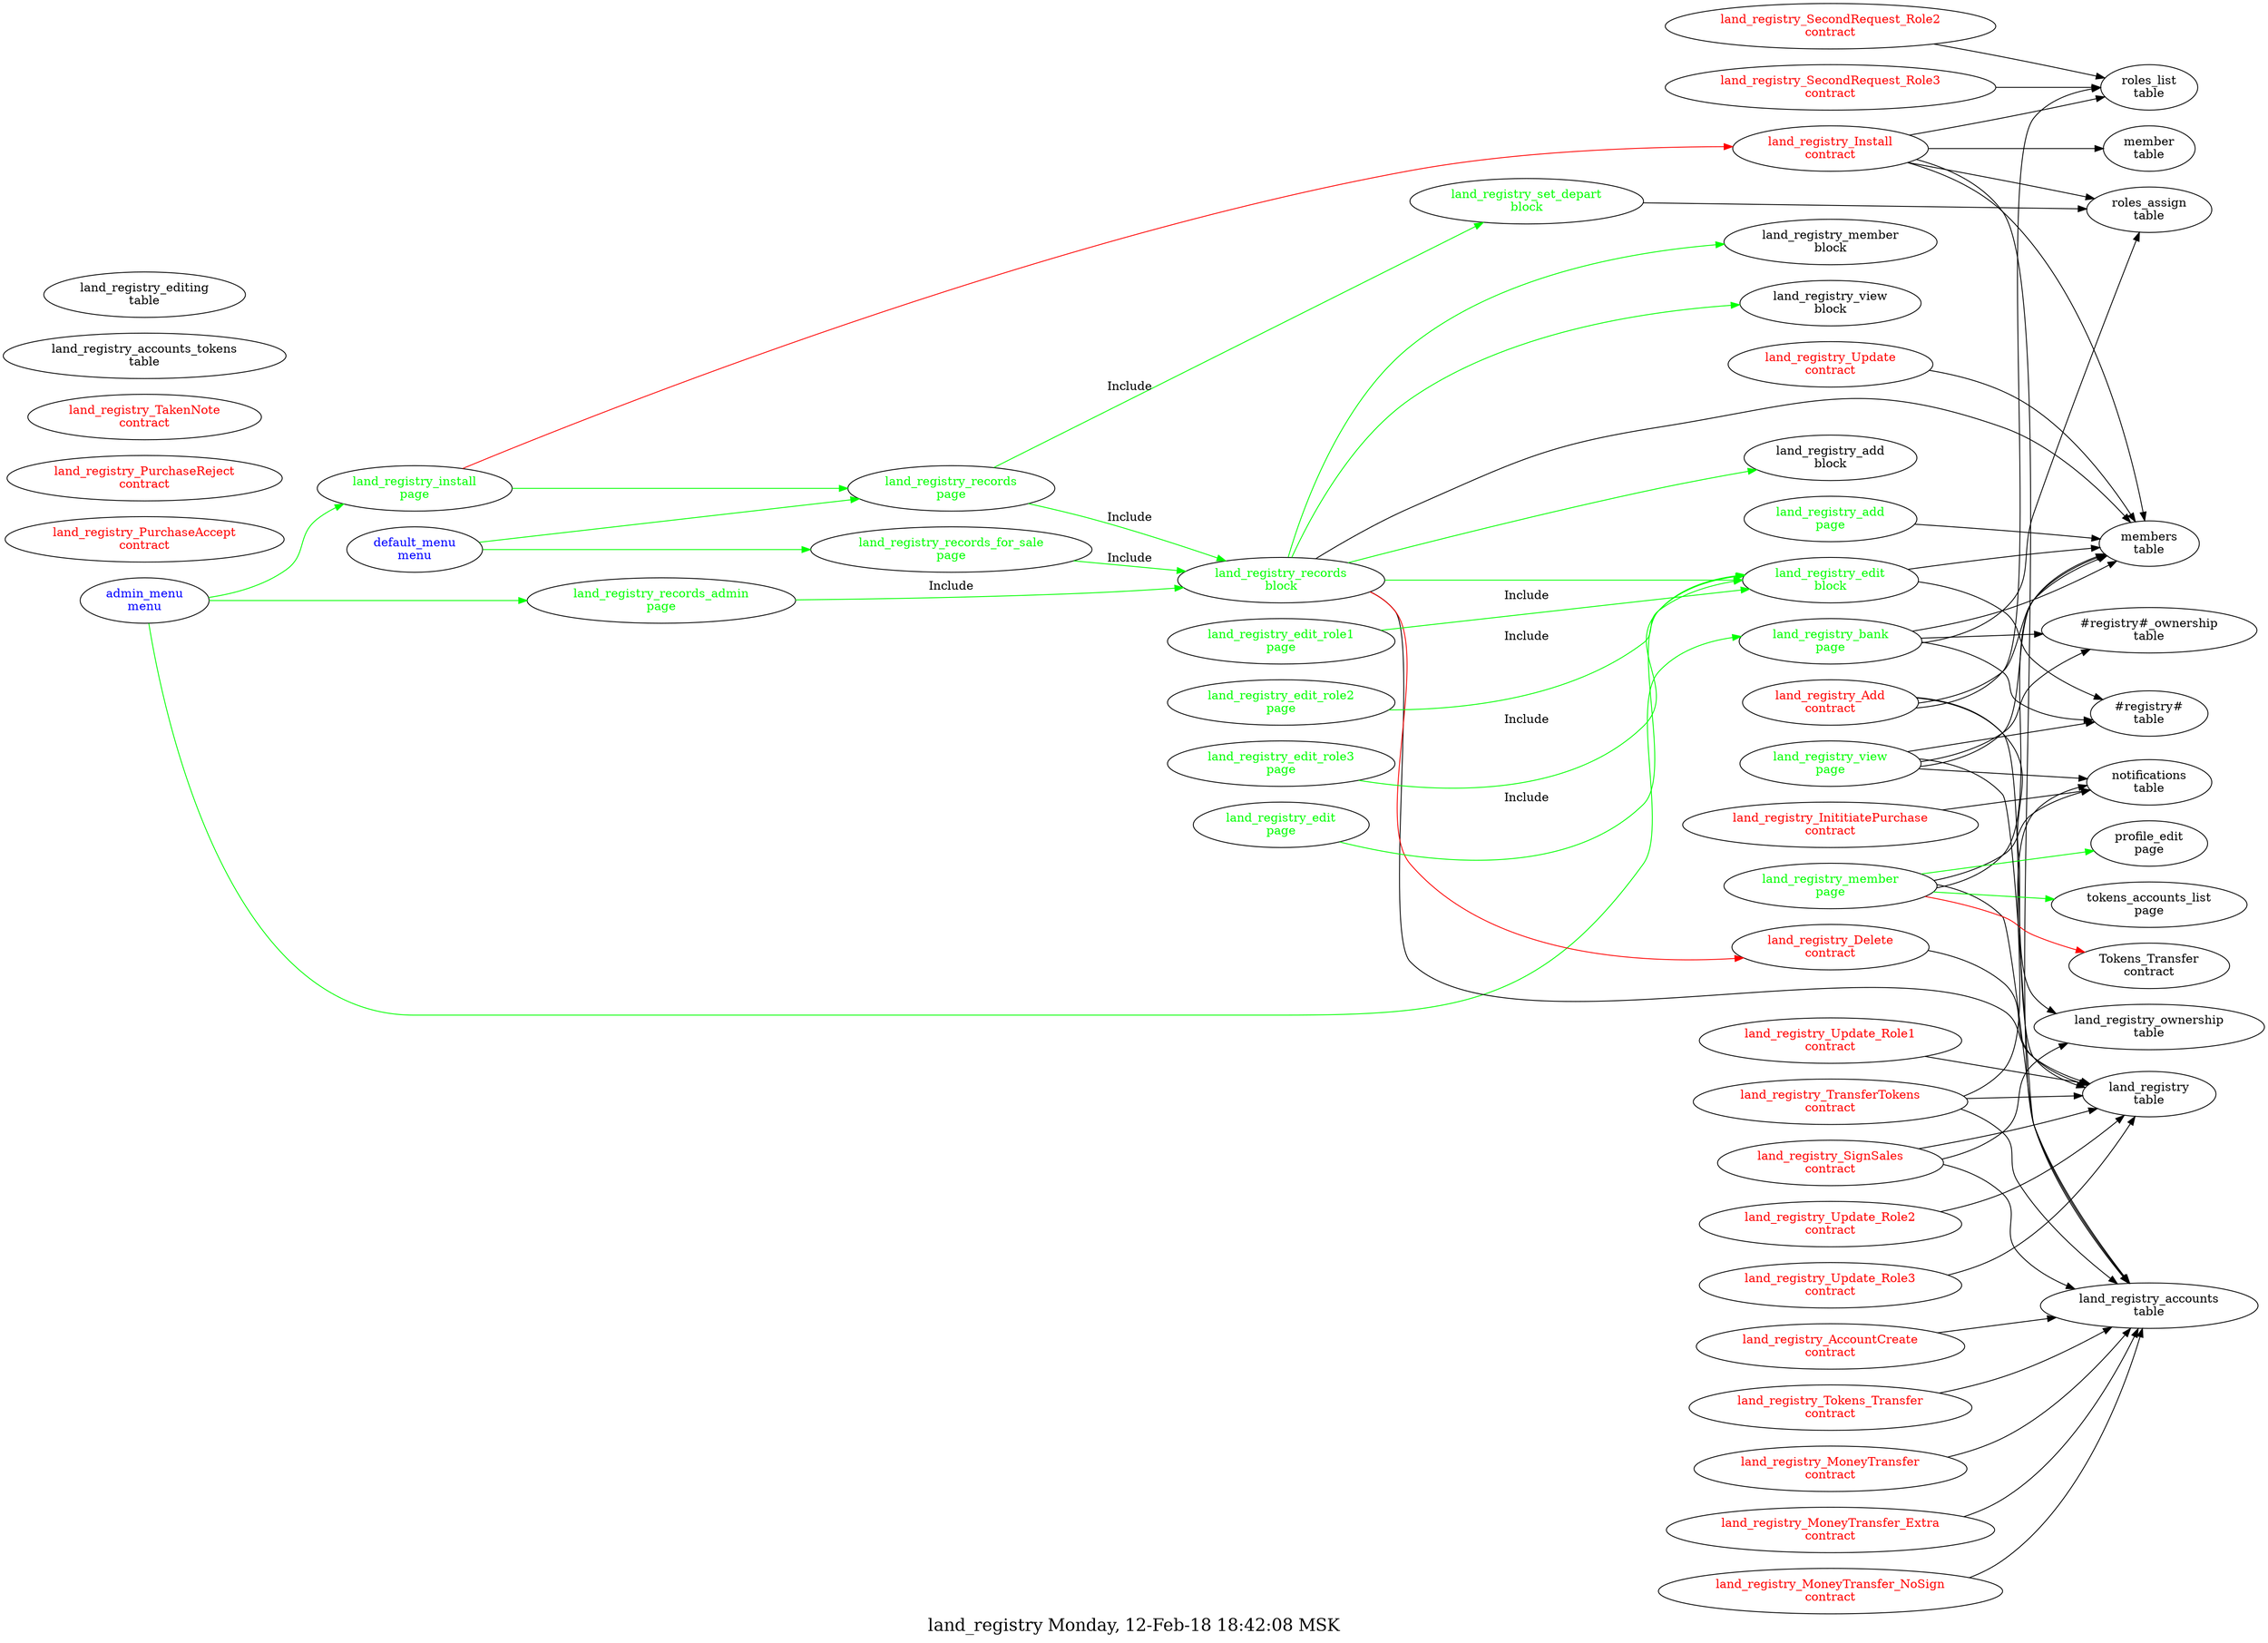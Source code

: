 digraph G {
fontsize="20.0";
label="land_registry Monday, 12-Feb-18 18:42:08 MSK";
rankdir=LR;
"land_registry_AccountCreate\ncontract" -> "land_registry_accounts\ntable"
"land_registry_AccountCreate\ncontract" [fontcolor=red, group=contracts];
"land_registry_Add\ncontract" -> "members\ntable"
"land_registry_Add\ncontract" -> "roles_list\ntable"
"land_registry_Add\ncontract" -> "land_registry\ntable"
"land_registry_Add\ncontract" -> "land_registry_ownership\ntable"
"land_registry_Add\ncontract" [fontcolor=red, group=contracts];
"land_registry_Delete\ncontract" -> "land_registry\ntable"
"land_registry_Delete\ncontract" [fontcolor=red, group=contracts];
"land_registry_InititiatePurchase\ncontract" -> "notifications\ntable"
"land_registry_InititiatePurchase\ncontract" [fontcolor=red, group=contracts];
"land_registry_Install\ncontract" -> "member\ntable"
"land_registry_Install\ncontract" -> "members\ntable"
"land_registry_Install\ncontract" -> "land_registry_accounts\ntable"
"land_registry_Install\ncontract" -> "roles_list\ntable"
"land_registry_Install\ncontract" -> "roles_assign\ntable"
"land_registry_Install\ncontract" [fontcolor=red, group=contracts];
"land_registry_MoneyTransfer\ncontract" -> "land_registry_accounts\ntable"
"land_registry_MoneyTransfer\ncontract" [fontcolor=red, group=contracts];
"land_registry_MoneyTransfer_Extra\ncontract" -> "land_registry_accounts\ntable"
"land_registry_MoneyTransfer_Extra\ncontract" [fontcolor=red, group=contracts];
"land_registry_MoneyTransfer_NoSign\ncontract" -> "land_registry_accounts\ntable"
"land_registry_MoneyTransfer_NoSign\ncontract" [fontcolor=red, group=contracts];
"land_registry_PurchaseAccept\ncontract" [fontcolor=red, group=contracts];
"land_registry_PurchaseReject\ncontract" [fontcolor=red, group=contracts];
"land_registry_SecondRequest_Role2\ncontract" -> "roles_list\ntable"
"land_registry_SecondRequest_Role2\ncontract" [fontcolor=red, group=contracts];
"land_registry_SecondRequest_Role3\ncontract" -> "roles_list\ntable"
"land_registry_SecondRequest_Role3\ncontract" [fontcolor=red, group=contracts];
"land_registry_Tokens_Transfer\ncontract" -> "land_registry_accounts\ntable"
"land_registry_Tokens_Transfer\ncontract" [fontcolor=red, group=contracts];
"land_registry_TakenNote\ncontract" [fontcolor=red, group=contracts];
"land_registry_SignSales\ncontract" -> "land_registry_ownership\ntable"
"land_registry_SignSales\ncontract" -> "land_registry\ntable"
"land_registry_SignSales\ncontract" -> "land_registry_accounts\ntable"
"land_registry_SignSales\ncontract" [fontcolor=red, group=contracts];
"land_registry_TransferTokens\ncontract" -> "notifications\ntable"
"land_registry_TransferTokens\ncontract" -> "land_registry\ntable"
"land_registry_TransferTokens\ncontract" -> "land_registry_accounts\ntable"
"land_registry_TransferTokens\ncontract" [fontcolor=red, group=contracts];
"land_registry_Update\ncontract" -> "members\ntable"
"land_registry_Update\ncontract" [fontcolor=red, group=contracts];
"land_registry_Update_Role1\ncontract" -> "land_registry\ntable"
"land_registry_Update_Role1\ncontract" [fontcolor=red, group=contracts];
"land_registry_Update_Role2\ncontract" -> "land_registry\ntable"
"land_registry_Update_Role2\ncontract" [fontcolor=red, group=contracts];
"land_registry_Update_Role3\ncontract" -> "land_registry\ntable"
"land_registry_Update_Role3\ncontract" [fontcolor=red, group=contracts];
"admin_menu\nmenu" -> "land_registry_records_admin\npage"  [ color=green ]
"admin_menu\nmenu" -> "land_registry_bank\npage"  [ color=green ]
"admin_menu\nmenu" -> "land_registry_install\npage"  [ color=green ]
"admin_menu\nmenu" [fontcolor=blue, group=menus];
"default_menu\nmenu" -> "land_registry_records\npage"  [ color=green ]
"default_menu\nmenu" -> "land_registry_records_for_sale\npage"  [ color=green ]
"default_menu\nmenu" [fontcolor=blue, group=menus];
"land_registry_edit\nblock" -> "#registry#\ntable"
"land_registry_edit\nblock" -> "members\ntable"
"land_registry_edit\nblock" [fontcolor=green, group=blocks];
"land_registry_records\nblock" -> "land_registry_Delete\ncontract"  [ color=red ]
"land_registry_records\nblock" -> "land_registry\ntable"
"land_registry_records\nblock" -> "members\ntable"
"land_registry_records\nblock" -> "land_registry_member\nblock"  [ color=green ]
"land_registry_records\nblock" -> "land_registry_view\nblock"  [ color=green ]
"land_registry_records\nblock" -> "land_registry_edit\nblock"  [ color=green ]
"land_registry_records\nblock" -> "land_registry_add\nblock"  [ color=green ]
"land_registry_records\nblock" [fontcolor=green, group=blocks];
"land_registry_set_depart\nblock" -> "roles_assign\ntable"
"land_registry_set_depart\nblock" [fontcolor=green, group=blocks];
"land_registry_add\npage" -> "members\ntable"
"land_registry_add\npage" [fontcolor=green, group=pages];
"land_registry_bank\npage" -> "#registry#_ownership\ntable"
"land_registry_bank\npage" -> "#registry#\ntable"
"land_registry_bank\npage" -> "roles_assign\ntable"
"land_registry_bank\npage" -> "members\ntable"
"land_registry_bank\npage" [fontcolor=green, group=pages];
"land_registry_edit\npage" -> "land_registry_edit\nblock"  [ color=green, label=Include ]
"land_registry_edit\npage" [fontcolor=green, group=pages];
"land_registry_edit_role1\npage" -> "land_registry_edit\nblock"  [ color=green, label=Include ]
"land_registry_edit_role1\npage" [fontcolor=green, group=pages];
"land_registry_edit_role2\npage" -> "land_registry_edit\nblock"  [ color=green, label=Include ]
"land_registry_edit_role2\npage" [fontcolor=green, group=pages];
"land_registry_edit_role3\npage" -> "land_registry_edit\nblock"  [ color=green, label=Include ]
"land_registry_edit_role3\npage" [fontcolor=green, group=pages];
"land_registry_install\npage" -> "land_registry_Install\ncontract"  [ color=red ]
"land_registry_install\npage" -> "land_registry_records\npage"  [ color=green ]
"land_registry_install\npage" [fontcolor=green, group=pages];
"land_registry_member\npage" -> "Tokens_Transfer\ncontract"  [ color=red ]
"land_registry_member\npage" -> "members\ntable"
"land_registry_member\npage" -> "notifications\ntable"
"land_registry_member\npage" -> "land_registry_accounts\ntable"
"land_registry_member\npage" -> "profile_edit\npage"  [ color=green ]
"land_registry_member\npage" -> "tokens_accounts_list\npage"  [ color=green ]
"land_registry_member\npage" [fontcolor=green, group=pages];
"land_registry_records\npage" -> "land_registry_set_depart\nblock"  [ color=green, label=Include ]
"land_registry_records\npage" -> "land_registry_records\nblock"  [ color=green, label=Include ]
"land_registry_records\npage" [fontcolor=green, group=pages];
"land_registry_records_admin\npage" -> "land_registry_records\nblock"  [ color=green, label=Include ]
"land_registry_records_admin\npage" [fontcolor=green, group=pages];
"land_registry_records_for_sale\npage" -> "land_registry_records\nblock"  [ color=green, label=Include ]
"land_registry_records_for_sale\npage" [fontcolor=green, group=pages];
"land_registry_view\npage" -> "#registry#\ntable"
"land_registry_view\npage" -> "#registry#_ownership\ntable"
"land_registry_view\npage" -> "members\ntable"
"land_registry_view\npage" -> "notifications\ntable"
"land_registry_view\npage" -> "land_registry_accounts\ntable"
"land_registry_view\npage" [fontcolor=green, group=pages];
"land_registry\ntable" [group=tables];
"land_registry_accounts\ntable" [group=tables];
"land_registry_accounts_tokens\ntable" [group=tables];
"land_registry_editing\ntable" [group=tables];
"land_registry_ownership\ntable" [group=tables];
}
